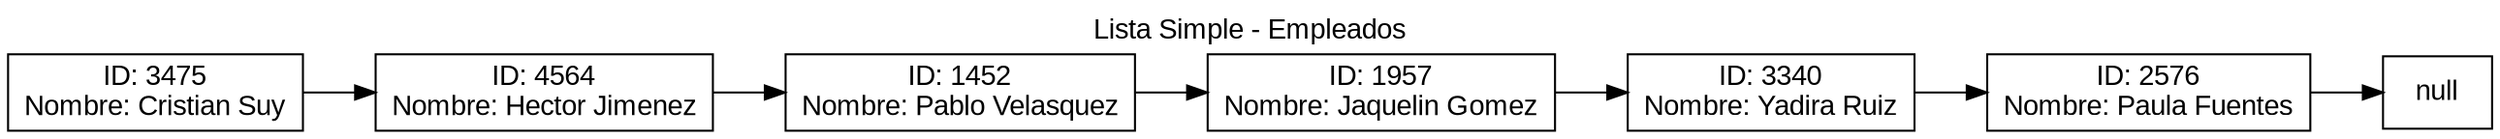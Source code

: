 digraph G {
fontname="Arial"
label="Lista Simple - Empleados"
labelloc = t
rankdir=LR;
node[shape="box" fontname="Arial"];
nodo_0 [label="ID: 3475\nNombre: Cristian Suy"];
nodo_1 [label="ID: 4564\nNombre: Hector Jimenez"];
nodo_2 [label="ID: 1452\nNombre: Pablo Velasquez"];
nodo_3 [label="ID: 1957\nNombre: Jaquelin Gomez"];
nodo_4 [label="ID: 3340\nNombre: Yadira Ruiz"];
nodo_5 [label="ID: 2576\nNombre: Paula Fuentes"];
nodo_0 -> nodo_1 -> nodo_2 -> nodo_3 -> nodo_4 -> nodo_5 -> null;
}